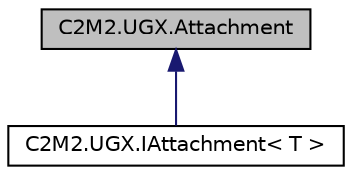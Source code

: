 digraph "C2M2.UGX.Attachment"
{
 // LATEX_PDF_SIZE
  edge [fontname="Helvetica",fontsize="10",labelfontname="Helvetica",labelfontsize="10"];
  node [fontname="Helvetica",fontsize="10",shape=record];
  Node1 [label="C2M2.UGX.Attachment",height=0.2,width=0.4,color="black", fillcolor="grey75", style="filled", fontcolor="black",tooltip="Marker interface for attachments"];
  Node1 -> Node2 [dir="back",color="midnightblue",fontsize="10",style="solid",fontname="Helvetica"];
  Node2 [label="C2M2.UGX.IAttachment\< T \>",height=0.2,width=0.4,color="black", fillcolor="white", style="filled",URL="$d4/dbf/class_c2_m2_1_1_u_g_x_1_1_i_attachment.html",tooltip="Abstract base class for all attachments providing common functionality"];
}
